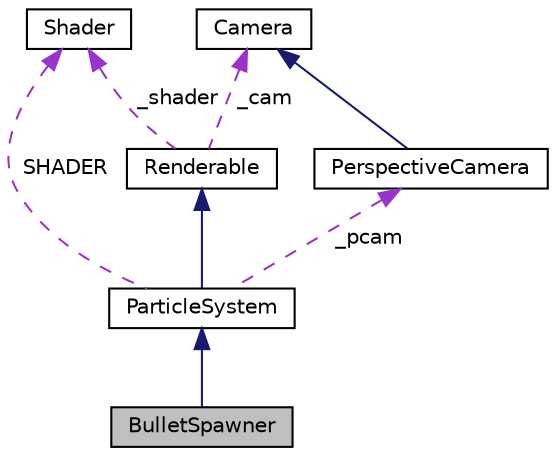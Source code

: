 digraph "BulletSpawner"
{
  edge [fontname="Helvetica",fontsize="10",labelfontname="Helvetica",labelfontsize="10"];
  node [fontname="Helvetica",fontsize="10",shape=record];
  Node1 [label="BulletSpawner",height=0.2,width=0.4,color="black", fillcolor="grey75", style="filled", fontcolor="black"];
  Node2 -> Node1 [dir="back",color="midnightblue",fontsize="10",style="solid",fontname="Helvetica"];
  Node2 [label="ParticleSystem",height=0.2,width=0.4,color="black", fillcolor="white", style="filled",URL="$class_particle_system.html"];
  Node3 -> Node2 [dir="back",color="midnightblue",fontsize="10",style="solid",fontname="Helvetica"];
  Node3 [label="Renderable",height=0.2,width=0.4,color="black", fillcolor="white", style="filled",URL="$class_renderable.html"];
  Node4 -> Node3 [dir="back",color="darkorchid3",fontsize="10",style="dashed",label=" _shader" ,fontname="Helvetica"];
  Node4 [label="Shader",height=0.2,width=0.4,color="black", fillcolor="white", style="filled",URL="$class_shader.html"];
  Node5 -> Node3 [dir="back",color="darkorchid3",fontsize="10",style="dashed",label=" _cam" ,fontname="Helvetica"];
  Node5 [label="Camera",height=0.2,width=0.4,color="black", fillcolor="white", style="filled",URL="$class_camera.html"];
  Node4 -> Node2 [dir="back",color="darkorchid3",fontsize="10",style="dashed",label=" SHADER" ,fontname="Helvetica"];
  Node6 -> Node2 [dir="back",color="darkorchid3",fontsize="10",style="dashed",label=" _pcam" ,fontname="Helvetica"];
  Node6 [label="PerspectiveCamera",height=0.2,width=0.4,color="black", fillcolor="white", style="filled",URL="$class_perspective_camera.html"];
  Node5 -> Node6 [dir="back",color="midnightblue",fontsize="10",style="solid",fontname="Helvetica"];
}
